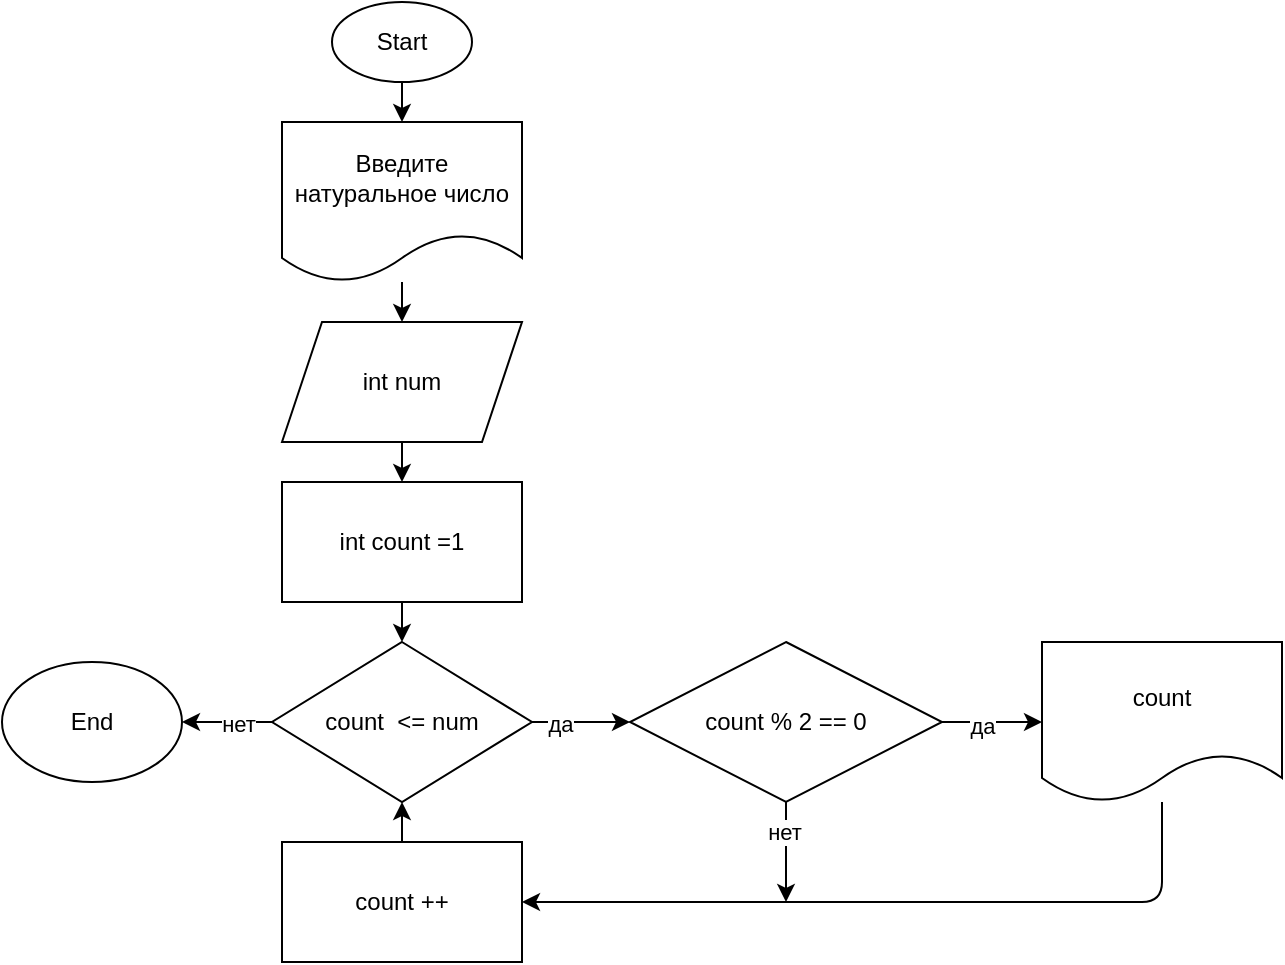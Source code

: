 <mxfile>
    <diagram id="Jt18FALd9T6SNUu-ZoeC" name="Page-1">
        <mxGraphModel dx="890" dy="478" grid="1" gridSize="10" guides="1" tooltips="1" connect="1" arrows="1" fold="1" page="1" pageScale="1" pageWidth="827" pageHeight="1169" math="0" shadow="0">
            <root>
                <mxCell id="0"/>
                <mxCell id="1" parent="0"/>
                <mxCell id="35" value="" style="edgeStyle=none;html=1;" parent="1" source="2" target="3" edge="1">
                    <mxGeometry relative="1" as="geometry"/>
                </mxCell>
                <mxCell id="2" value="Start" style="ellipse;whiteSpace=wrap;html=1;" parent="1" vertex="1">
                    <mxGeometry x="265" y="10" width="70" height="40" as="geometry"/>
                </mxCell>
                <mxCell id="36" value="" style="edgeStyle=none;html=1;" parent="1" source="3" target="4" edge="1">
                    <mxGeometry relative="1" as="geometry"/>
                </mxCell>
                <mxCell id="3" value="Введите натуральное число" style="shape=document;whiteSpace=wrap;html=1;boundedLbl=1;" parent="1" vertex="1">
                    <mxGeometry x="240" y="70" width="120" height="80" as="geometry"/>
                </mxCell>
                <mxCell id="38" value="" style="edgeStyle=none;html=1;" parent="1" source="4" target="5" edge="1">
                    <mxGeometry relative="1" as="geometry"/>
                </mxCell>
                <mxCell id="4" value="int num" style="shape=parallelogram;perimeter=parallelogramPerimeter;whiteSpace=wrap;html=1;fixedSize=1;" parent="1" vertex="1">
                    <mxGeometry x="240" y="170" width="120" height="60" as="geometry"/>
                </mxCell>
                <mxCell id="7" value="" style="edgeStyle=none;html=1;" parent="1" source="5" target="6" edge="1">
                    <mxGeometry relative="1" as="geometry"/>
                </mxCell>
                <mxCell id="5" value="int count =1" style="rounded=0;whiteSpace=wrap;html=1;" parent="1" vertex="1">
                    <mxGeometry x="240" y="250" width="120" height="60" as="geometry"/>
                </mxCell>
                <mxCell id="26" value="" style="edgeStyle=none;html=1;entryX=1;entryY=0.5;entryDx=0;entryDy=0;" parent="1" source="6" target="27" edge="1">
                    <mxGeometry relative="1" as="geometry">
                        <mxPoint x="150" y="460" as="targetPoint"/>
                        <Array as="points">
                            <mxPoint x="210" y="370"/>
                        </Array>
                    </mxGeometry>
                </mxCell>
                <mxCell id="28" value="нет" style="edgeLabel;html=1;align=center;verticalAlign=middle;resizable=0;points=[];" parent="26" vertex="1" connectable="0">
                    <mxGeometry x="-0.241" y="1" relative="1" as="geometry">
                        <mxPoint as="offset"/>
                    </mxGeometry>
                </mxCell>
                <mxCell id="29" value="" style="edgeStyle=none;html=1;" parent="1" source="6" target="8" edge="1">
                    <mxGeometry relative="1" as="geometry"/>
                </mxCell>
                <mxCell id="30" value="да" style="edgeLabel;html=1;align=center;verticalAlign=middle;resizable=0;points=[];" parent="29" vertex="1" connectable="0">
                    <mxGeometry x="-0.437" y="-1" relative="1" as="geometry">
                        <mxPoint as="offset"/>
                    </mxGeometry>
                </mxCell>
                <mxCell id="6" value="count&amp;nbsp; &amp;lt;= num" style="rhombus;whiteSpace=wrap;html=1;rounded=0;" parent="1" vertex="1">
                    <mxGeometry x="235" y="330" width="130" height="80" as="geometry"/>
                </mxCell>
                <mxCell id="19" value="" style="edgeStyle=none;html=1;" parent="1" source="8" target="18" edge="1">
                    <mxGeometry relative="1" as="geometry"/>
                </mxCell>
                <mxCell id="32" value="да" style="edgeLabel;html=1;align=center;verticalAlign=middle;resizable=0;points=[];" parent="19" vertex="1" connectable="0">
                    <mxGeometry x="-0.197" y="-2" relative="1" as="geometry">
                        <mxPoint as="offset"/>
                    </mxGeometry>
                </mxCell>
                <mxCell id="33" value="" style="edgeStyle=none;html=1;" parent="1" source="8" edge="1">
                    <mxGeometry relative="1" as="geometry">
                        <mxPoint x="492" y="460" as="targetPoint"/>
                    </mxGeometry>
                </mxCell>
                <mxCell id="34" value="нет" style="edgeLabel;html=1;align=center;verticalAlign=middle;resizable=0;points=[];" parent="33" vertex="1" connectable="0">
                    <mxGeometry x="-0.422" y="-1" relative="1" as="geometry">
                        <mxPoint as="offset"/>
                    </mxGeometry>
                </mxCell>
                <mxCell id="8" value="count % 2 == 0" style="rhombus;whiteSpace=wrap;html=1;rounded=0;" parent="1" vertex="1">
                    <mxGeometry x="414" y="330" width="156" height="80" as="geometry"/>
                </mxCell>
                <mxCell id="24" value="" style="edgeStyle=none;html=1;" parent="1" source="10" target="6" edge="1">
                    <mxGeometry relative="1" as="geometry"/>
                </mxCell>
                <mxCell id="10" value="count ++" style="whiteSpace=wrap;html=1;rounded=0;" parent="1" vertex="1">
                    <mxGeometry x="240" y="430" width="120" height="60" as="geometry"/>
                </mxCell>
                <mxCell id="39" style="edgeStyle=none;html=1;entryX=1;entryY=0.5;entryDx=0;entryDy=0;" parent="1" source="18" target="10" edge="1">
                    <mxGeometry relative="1" as="geometry">
                        <Array as="points">
                            <mxPoint x="680" y="460"/>
                            <mxPoint x="660" y="460"/>
                        </Array>
                    </mxGeometry>
                </mxCell>
                <mxCell id="18" value="count" style="shape=document;whiteSpace=wrap;html=1;boundedLbl=1;rounded=0;" parent="1" vertex="1">
                    <mxGeometry x="620" y="330" width="120" height="80" as="geometry"/>
                </mxCell>
                <mxCell id="27" value="End" style="ellipse;whiteSpace=wrap;html=1;" parent="1" vertex="1">
                    <mxGeometry x="100" y="340" width="90" height="60" as="geometry"/>
                </mxCell>
            </root>
        </mxGraphModel>
    </diagram>
</mxfile>